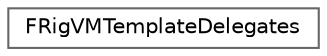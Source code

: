 digraph "Graphical Class Hierarchy"
{
 // INTERACTIVE_SVG=YES
 // LATEX_PDF_SIZE
  bgcolor="transparent";
  edge [fontname=Helvetica,fontsize=10,labelfontname=Helvetica,labelfontsize=10];
  node [fontname=Helvetica,fontsize=10,shape=box,height=0.2,width=0.4];
  rankdir="LR";
  Node0 [id="Node000000",label="FRigVMTemplateDelegates",height=0.2,width=0.4,color="grey40", fillcolor="white", style="filled",URL="$db/d30/structFRigVMTemplateDelegates.html",tooltip=" "];
}
